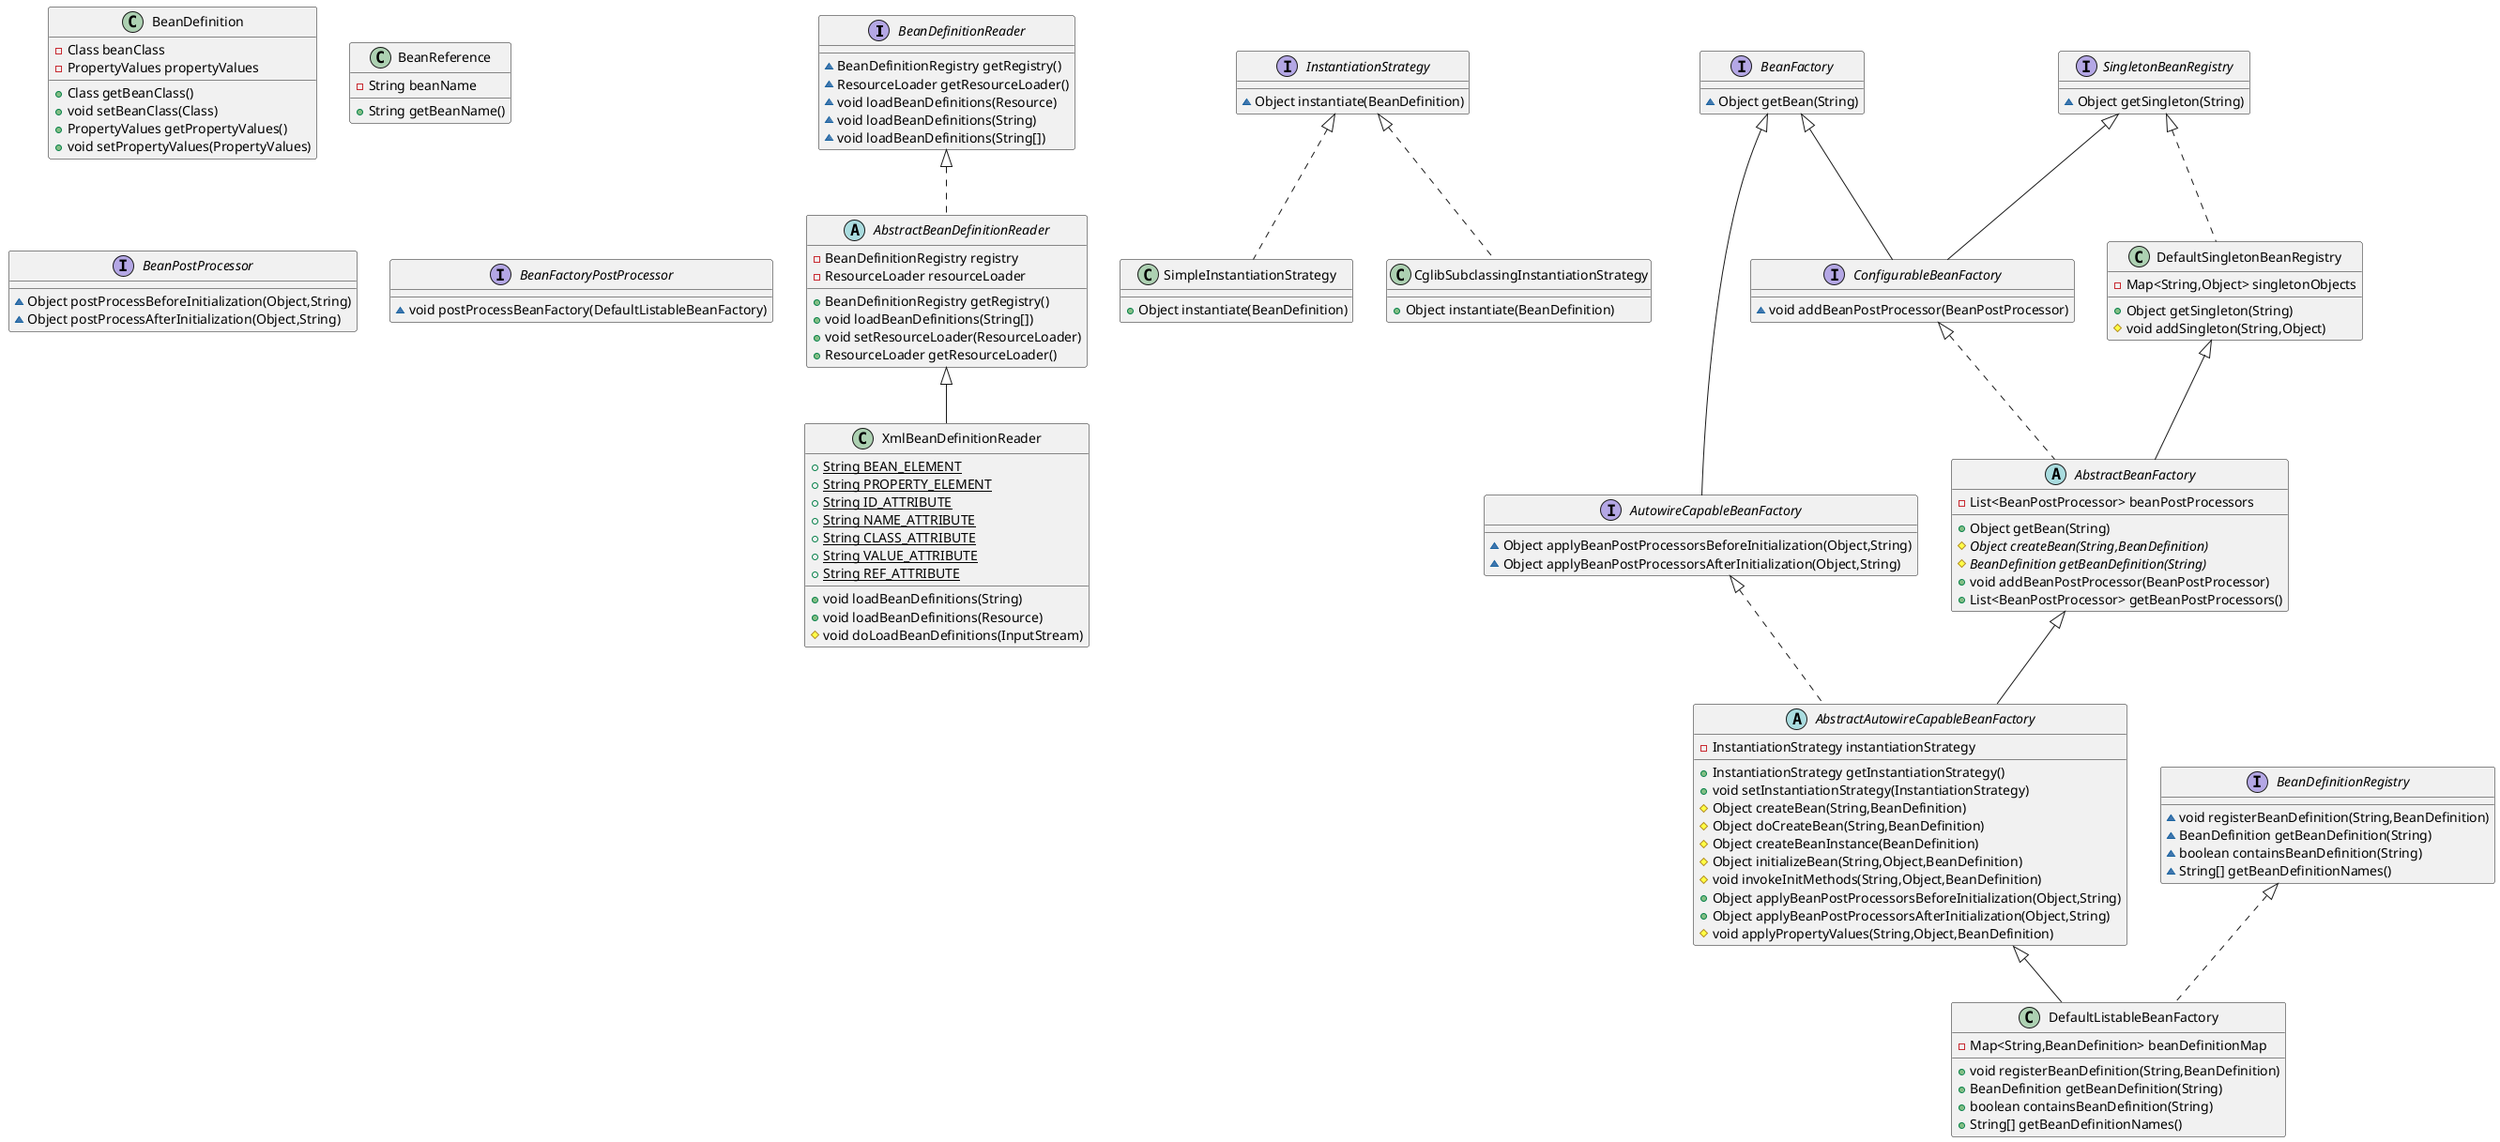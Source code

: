 @startuml
interface BeanDefinitionReader {
~ BeanDefinitionRegistry getRegistry()
~ ResourceLoader getResourceLoader()
~ void loadBeanDefinitions(Resource)
~ void loadBeanDefinitions(String)
~ void loadBeanDefinitions(String[])
}

abstract class AbstractBeanDefinitionReader {
- BeanDefinitionRegistry registry
- ResourceLoader resourceLoader
+ BeanDefinitionRegistry getRegistry()
+ void loadBeanDefinitions(String[])
+ void setResourceLoader(ResourceLoader)
+ ResourceLoader getResourceLoader()
}


class BeanDefinition {
- Class beanClass
- PropertyValues propertyValues
+ Class getBeanClass()
+ void setBeanClass(Class)
+ PropertyValues getPropertyValues()
+ void setPropertyValues(PropertyValues)
}


class SimpleInstantiationStrategy {
+ Object instantiate(BeanDefinition)
}

interface InstantiationStrategy {
~ Object instantiate(BeanDefinition)
}

interface BeanFactory {
~ Object getBean(String)
}

class BeanReference {
- String beanName
+ String getBeanName()
}


interface BeanPostProcessor {
~ Object postProcessBeforeInitialization(Object,String)
~ Object postProcessAfterInitialization(Object,String)
}

class CglibSubclassingInstantiationStrategy {
+ Object instantiate(BeanDefinition)
}

class DefaultListableBeanFactory {
- Map<String,BeanDefinition> beanDefinitionMap
+ void registerBeanDefinition(String,BeanDefinition)
+ BeanDefinition getBeanDefinition(String)
+ boolean containsBeanDefinition(String)
+ String[] getBeanDefinitionNames()
}


interface AutowireCapableBeanFactory {
~ Object applyBeanPostProcessorsBeforeInitialization(Object,String)
~ Object applyBeanPostProcessorsAfterInitialization(Object,String)
}

interface ConfigurableBeanFactory {
~ void addBeanPostProcessor(BeanPostProcessor)
}

interface BeanFactoryPostProcessor {
~ void postProcessBeanFactory(DefaultListableBeanFactory)
}

interface SingletonBeanRegistry {
~ Object getSingleton(String)
}

interface BeanDefinitionRegistry {
~ void registerBeanDefinition(String,BeanDefinition)
~ BeanDefinition getBeanDefinition(String)
~ boolean containsBeanDefinition(String)
~ String[] getBeanDefinitionNames()
}

abstract class AbstractBeanFactory {
- List<BeanPostProcessor> beanPostProcessors
+ Object getBean(String)
# {abstract}Object createBean(String,BeanDefinition)
# {abstract}BeanDefinition getBeanDefinition(String)
+ void addBeanPostProcessor(BeanPostProcessor)
+ List<BeanPostProcessor> getBeanPostProcessors()
}


class DefaultSingletonBeanRegistry {
- Map<String,Object> singletonObjects
+ Object getSingleton(String)
# void addSingleton(String,Object)
}


abstract class AbstractAutowireCapableBeanFactory {
- InstantiationStrategy instantiationStrategy
+ InstantiationStrategy getInstantiationStrategy()
+ void setInstantiationStrategy(InstantiationStrategy)
# Object createBean(String,BeanDefinition)
# Object doCreateBean(String,BeanDefinition)
# Object createBeanInstance(BeanDefinition)
# Object initializeBean(String,Object,BeanDefinition)
# void invokeInitMethods(String,Object,BeanDefinition)
+ Object applyBeanPostProcessorsBeforeInitialization(Object,String)
+ Object applyBeanPostProcessorsAfterInitialization(Object,String)
# void applyPropertyValues(String,Object,BeanDefinition)
}


class XmlBeanDefinitionReader {
+ {static} String BEAN_ELEMENT
+ {static} String PROPERTY_ELEMENT
+ {static} String ID_ATTRIBUTE
+ {static} String NAME_ATTRIBUTE
+ {static} String CLASS_ATTRIBUTE
+ {static} String VALUE_ATTRIBUTE
+ {static} String REF_ATTRIBUTE
+ void loadBeanDefinitions(String)
+ void loadBeanDefinitions(Resource)
# void doLoadBeanDefinitions(InputStream)
}




BeanDefinitionReader <|.. AbstractBeanDefinitionReader
InstantiationStrategy <|.. SimpleInstantiationStrategy
InstantiationStrategy <|.. CglibSubclassingInstantiationStrategy
BeanDefinitionRegistry <|.. DefaultListableBeanFactory
AbstractAutowireCapableBeanFactory <|-- DefaultListableBeanFactory
BeanFactory <|-- AutowireCapableBeanFactory
BeanFactory <|-- ConfigurableBeanFactory
SingletonBeanRegistry <|-- ConfigurableBeanFactory
ConfigurableBeanFactory <|.. AbstractBeanFactory
DefaultSingletonBeanRegistry <|-- AbstractBeanFactory
SingletonBeanRegistry <|.. DefaultSingletonBeanRegistry
AutowireCapableBeanFactory <|.. AbstractAutowireCapableBeanFactory
AbstractBeanFactory <|-- AbstractAutowireCapableBeanFactory
AbstractBeanDefinitionReader <|-- XmlBeanDefinitionReader
@enduml